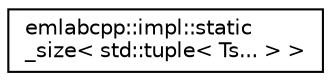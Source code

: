 digraph "Graphical Class Hierarchy"
{
 // LATEX_PDF_SIZE
  edge [fontname="Helvetica",fontsize="10",labelfontname="Helvetica",labelfontsize="10"];
  node [fontname="Helvetica",fontsize="10",shape=record];
  rankdir="LR";
  Node0 [label="emlabcpp::impl::static\l_size\< std::tuple\< Ts... \> \>",height=0.2,width=0.4,color="black", fillcolor="white", style="filled",URL="$structemlabcpp_1_1impl_1_1static__size_3_01std_1_1tuple_3_01Ts_8_8_8_01_4_01_4.html",tooltip=" "];
}
